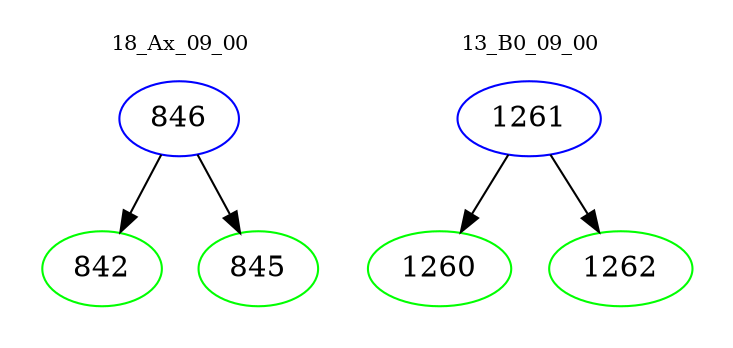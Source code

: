 digraph{
subgraph cluster_0 {
color = white
label = "18_Ax_09_00";
fontsize=10;
T0_846 [label="846", color="blue"]
T0_846 -> T0_842 [color="black"]
T0_842 [label="842", color="green"]
T0_846 -> T0_845 [color="black"]
T0_845 [label="845", color="green"]
}
subgraph cluster_1 {
color = white
label = "13_B0_09_00";
fontsize=10;
T1_1261 [label="1261", color="blue"]
T1_1261 -> T1_1260 [color="black"]
T1_1260 [label="1260", color="green"]
T1_1261 -> T1_1262 [color="black"]
T1_1262 [label="1262", color="green"]
}
}
